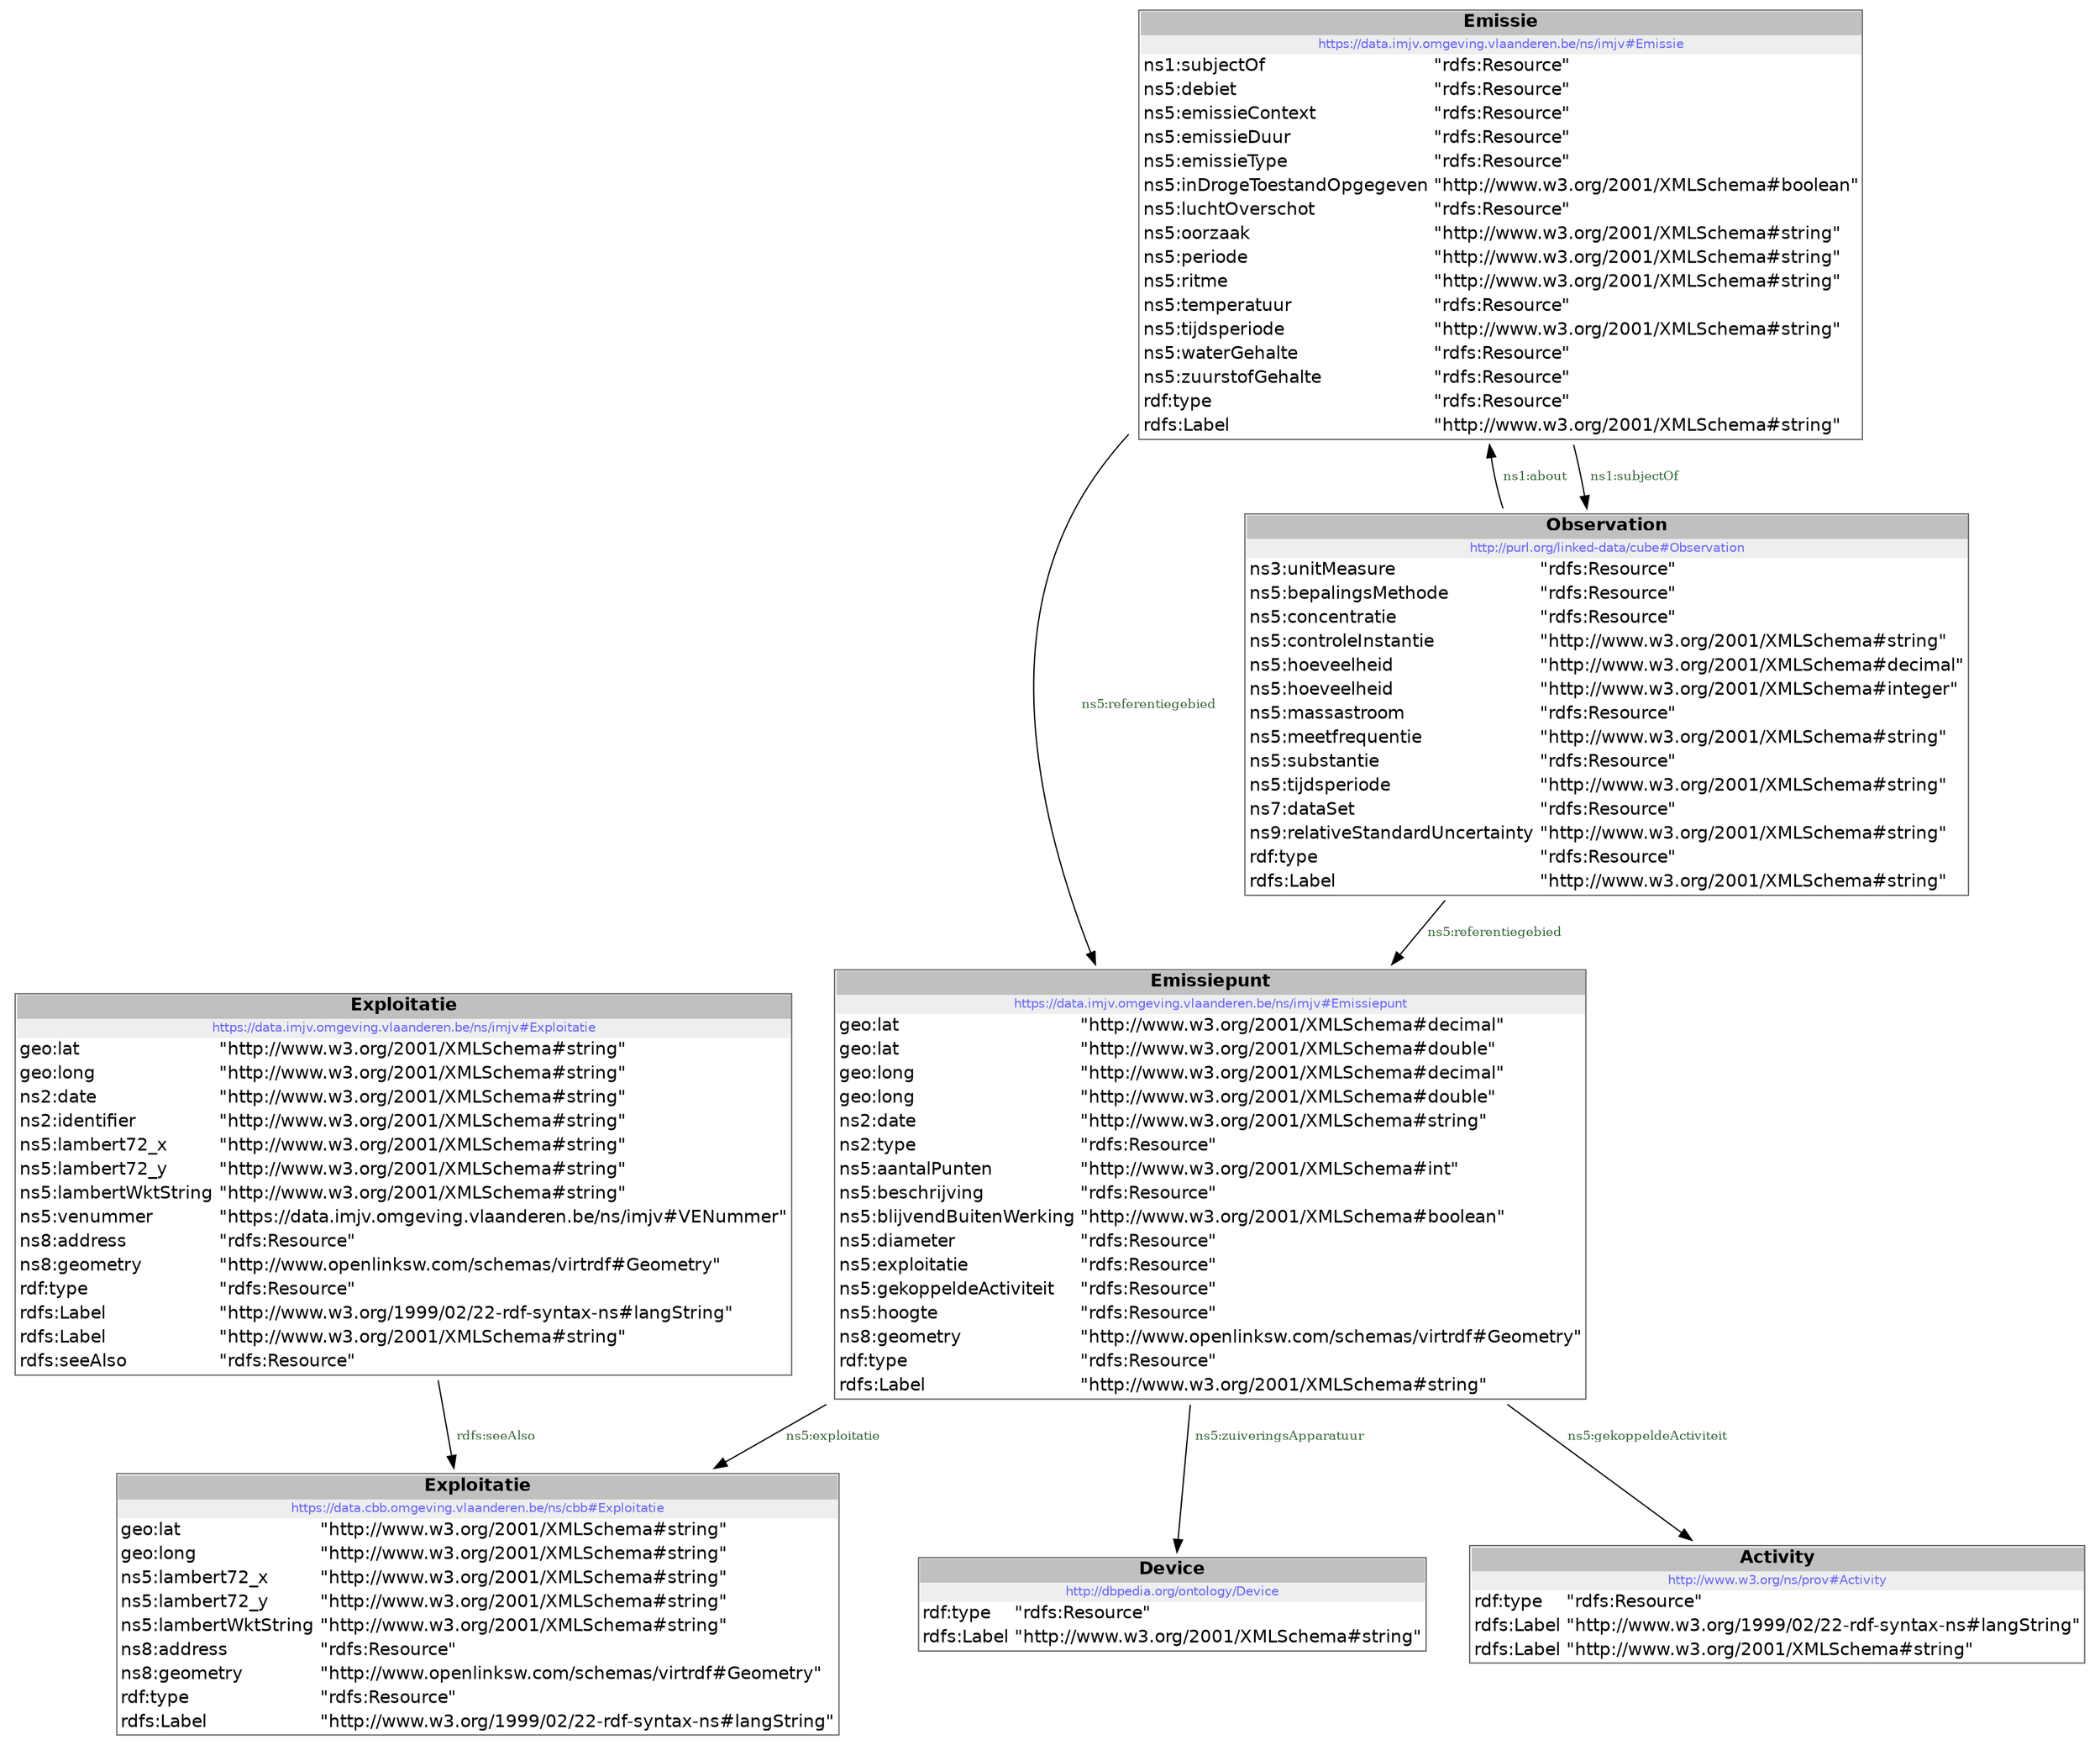 digraph { 
 node [ fontname="DejaVu Sans" ] ; 
	node1 -> node0 [ color=BLACK, label=< <font point-size='10' color='#336633'>ns5:referentiegebied</font> > ] ;
	node0 -> node5 [ color=BLACK, label=< <font point-size='10' color='#336633'>ns5:gekoppeldeActiviteit</font> > ] ;
	node3 -> node0 [ color=BLACK, label=< <font point-size='10' color='#336633'>ns5:referentiegebied</font> > ] ;
	node1 -> node3 [ color=BLACK, label=< <font point-size='10' color='#336633'>ns1:subjectOf</font> > ] ;
	node0 -> node4 [ color=BLACK, label=< <font point-size='10' color='#336633'>ns5:exploitatie</font> > ] ;
	node3 -> node1 [ color=BLACK, label=< <font point-size='10' color='#336633'>ns1:about</font> > ] ;
	node0 -> node6 [ color=BLACK, label=< <font point-size='10' color='#336633'>ns5:zuiveringsApparatuur</font> > ] ;
	node2 -> node4 [ color=BLACK, label=< <font point-size='10' color='#336633'>rdfs:seeAlso</font> > ] ;
# https://data.imjv.omgeving.vlaanderen.be/ns/imjv#Emissiepunt node0
node0 [ shape=none, color=black label=< <table color='#666666' cellborder='0' cellspacing='0' border='1'><tr><td colspan='2' bgcolor='grey'><B>Emissiepunt</B></td></tr><tr><td href='https://data.imjv.omgeving.vlaanderen.be/ns/imjv#Emissiepunt' bgcolor='#eeeeee' colspan='2'><font point-size='10' color='#6666ff'>https://data.imjv.omgeving.vlaanderen.be/ns/imjv#Emissiepunt</font></td></tr><tr><td align='left'>geo:lat</td><td align='left'>&quot;http://www.w3.org/2001/XMLSchema#decimal&quot;</td></tr><tr><td align='left'>geo:lat</td><td align='left'>&quot;http://www.w3.org/2001/XMLSchema#double&quot;</td></tr><tr><td align='left'>geo:long</td><td align='left'>&quot;http://www.w3.org/2001/XMLSchema#decimal&quot;</td></tr><tr><td align='left'>geo:long</td><td align='left'>&quot;http://www.w3.org/2001/XMLSchema#double&quot;</td></tr><tr><td align='left'>ns2:date</td><td align='left'>&quot;http://www.w3.org/2001/XMLSchema#string&quot;</td></tr><tr><td align='left'>ns2:type</td><td align='left'>&quot;rdfs:Resource&quot;</td></tr><tr><td align='left'>ns5:aantalPunten</td><td align='left'>&quot;http://www.w3.org/2001/XMLSchema#int&quot;</td></tr><tr><td align='left'>ns5:beschrijving</td><td align='left'>&quot;rdfs:Resource&quot;</td></tr><tr><td align='left'>ns5:blijvendBuitenWerking</td><td align='left'>&quot;http://www.w3.org/2001/XMLSchema#boolean&quot;</td></tr><tr><td align='left'>ns5:diameter</td><td align='left'>&quot;rdfs:Resource&quot;</td></tr><tr><td align='left'>ns5:exploitatie</td><td align='left'>&quot;rdfs:Resource&quot;</td></tr><tr><td align='left'>ns5:gekoppeldeActiviteit</td><td align='left'>&quot;rdfs:Resource&quot;</td></tr><tr><td align='left'>ns5:hoogte</td><td align='left'>&quot;rdfs:Resource&quot;</td></tr><tr><td align='left'>ns8:geometry</td><td align='left'>&quot;http://www.openlinksw.com/schemas/virtrdf#Geometry&quot;</td></tr><tr><td align='left'>rdf:type</td><td align='left'>&quot;rdfs:Resource&quot;</td></tr><tr><td align='left'>rdfs:Label</td><td align='left'>&quot;http://www.w3.org/2001/XMLSchema#string&quot;</td></tr></table> > ] 
# https://data.imjv.omgeving.vlaanderen.be/ns/imjv#Emissie node1
node1 [ shape=none, color=black label=< <table color='#666666' cellborder='0' cellspacing='0' border='1'><tr><td colspan='2' bgcolor='grey'><B>Emissie</B></td></tr><tr><td href='https://data.imjv.omgeving.vlaanderen.be/ns/imjv#Emissie' bgcolor='#eeeeee' colspan='2'><font point-size='10' color='#6666ff'>https://data.imjv.omgeving.vlaanderen.be/ns/imjv#Emissie</font></td></tr><tr><td align='left'>ns1:subjectOf</td><td align='left'>&quot;rdfs:Resource&quot;</td></tr><tr><td align='left'>ns5:debiet</td><td align='left'>&quot;rdfs:Resource&quot;</td></tr><tr><td align='left'>ns5:emissieContext</td><td align='left'>&quot;rdfs:Resource&quot;</td></tr><tr><td align='left'>ns5:emissieDuur</td><td align='left'>&quot;rdfs:Resource&quot;</td></tr><tr><td align='left'>ns5:emissieType</td><td align='left'>&quot;rdfs:Resource&quot;</td></tr><tr><td align='left'>ns5:inDrogeToestandOpgegeven</td><td align='left'>&quot;http://www.w3.org/2001/XMLSchema#boolean&quot;</td></tr><tr><td align='left'>ns5:luchtOverschot</td><td align='left'>&quot;rdfs:Resource&quot;</td></tr><tr><td align='left'>ns5:oorzaak</td><td align='left'>&quot;http://www.w3.org/2001/XMLSchema#string&quot;</td></tr><tr><td align='left'>ns5:periode</td><td align='left'>&quot;http://www.w3.org/2001/XMLSchema#string&quot;</td></tr><tr><td align='left'>ns5:ritme</td><td align='left'>&quot;http://www.w3.org/2001/XMLSchema#string&quot;</td></tr><tr><td align='left'>ns5:temperatuur</td><td align='left'>&quot;rdfs:Resource&quot;</td></tr><tr><td align='left'>ns5:tijdsperiode</td><td align='left'>&quot;http://www.w3.org/2001/XMLSchema#string&quot;</td></tr><tr><td align='left'>ns5:waterGehalte</td><td align='left'>&quot;rdfs:Resource&quot;</td></tr><tr><td align='left'>ns5:zuurstofGehalte</td><td align='left'>&quot;rdfs:Resource&quot;</td></tr><tr><td align='left'>rdf:type</td><td align='left'>&quot;rdfs:Resource&quot;</td></tr><tr><td align='left'>rdfs:Label</td><td align='left'>&quot;http://www.w3.org/2001/XMLSchema#string&quot;</td></tr></table> > ] 
# https://data.imjv.omgeving.vlaanderen.be/ns/imjv#Exploitatie node2
node2 [ shape=none, color=black label=< <table color='#666666' cellborder='0' cellspacing='0' border='1'><tr><td colspan='2' bgcolor='grey'><B>Exploitatie</B></td></tr><tr><td href='https://data.imjv.omgeving.vlaanderen.be/ns/imjv#Exploitatie' bgcolor='#eeeeee' colspan='2'><font point-size='10' color='#6666ff'>https://data.imjv.omgeving.vlaanderen.be/ns/imjv#Exploitatie</font></td></tr><tr><td align='left'>geo:lat</td><td align='left'>&quot;http://www.w3.org/2001/XMLSchema#string&quot;</td></tr><tr><td align='left'>geo:long</td><td align='left'>&quot;http://www.w3.org/2001/XMLSchema#string&quot;</td></tr><tr><td align='left'>ns2:date</td><td align='left'>&quot;http://www.w3.org/2001/XMLSchema#string&quot;</td></tr><tr><td align='left'>ns2:identifier</td><td align='left'>&quot;http://www.w3.org/2001/XMLSchema#string&quot;</td></tr><tr><td align='left'>ns5:lambert72_x</td><td align='left'>&quot;http://www.w3.org/2001/XMLSchema#string&quot;</td></tr><tr><td align='left'>ns5:lambert72_y</td><td align='left'>&quot;http://www.w3.org/2001/XMLSchema#string&quot;</td></tr><tr><td align='left'>ns5:lambertWktString</td><td align='left'>&quot;http://www.w3.org/2001/XMLSchema#string&quot;</td></tr><tr><td align='left'>ns5:venummer</td><td align='left'>&quot;https://data.imjv.omgeving.vlaanderen.be/ns/imjv#VENummer&quot;</td></tr><tr><td align='left'>ns8:address</td><td align='left'>&quot;rdfs:Resource&quot;</td></tr><tr><td align='left'>ns8:geometry</td><td align='left'>&quot;http://www.openlinksw.com/schemas/virtrdf#Geometry&quot;</td></tr><tr><td align='left'>rdf:type</td><td align='left'>&quot;rdfs:Resource&quot;</td></tr><tr><td align='left'>rdfs:Label</td><td align='left'>&quot;http://www.w3.org/1999/02/22-rdf-syntax-ns#langString&quot;</td></tr><tr><td align='left'>rdfs:Label</td><td align='left'>&quot;http://www.w3.org/2001/XMLSchema#string&quot;</td></tr><tr><td align='left'>rdfs:seeAlso</td><td align='left'>&quot;rdfs:Resource&quot;</td></tr></table> > ] 
# http://purl.org/linked-data/cube#Observation node3
node3 [ shape=none, color=black label=< <table color='#666666' cellborder='0' cellspacing='0' border='1'><tr><td colspan='2' bgcolor='grey'><B>Observation</B></td></tr><tr><td href='http://purl.org/linked-data/cube#Observation' bgcolor='#eeeeee' colspan='2'><font point-size='10' color='#6666ff'>http://purl.org/linked-data/cube#Observation</font></td></tr><tr><td align='left'>ns3:unitMeasure</td><td align='left'>&quot;rdfs:Resource&quot;</td></tr><tr><td align='left'>ns5:bepalingsMethode</td><td align='left'>&quot;rdfs:Resource&quot;</td></tr><tr><td align='left'>ns5:concentratie</td><td align='left'>&quot;rdfs:Resource&quot;</td></tr><tr><td align='left'>ns5:controleInstantie</td><td align='left'>&quot;http://www.w3.org/2001/XMLSchema#string&quot;</td></tr><tr><td align='left'>ns5:hoeveelheid</td><td align='left'>&quot;http://www.w3.org/2001/XMLSchema#decimal&quot;</td></tr><tr><td align='left'>ns5:hoeveelheid</td><td align='left'>&quot;http://www.w3.org/2001/XMLSchema#integer&quot;</td></tr><tr><td align='left'>ns5:massastroom</td><td align='left'>&quot;rdfs:Resource&quot;</td></tr><tr><td align='left'>ns5:meetfrequentie</td><td align='left'>&quot;http://www.w3.org/2001/XMLSchema#string&quot;</td></tr><tr><td align='left'>ns5:substantie</td><td align='left'>&quot;rdfs:Resource&quot;</td></tr><tr><td align='left'>ns5:tijdsperiode</td><td align='left'>&quot;http://www.w3.org/2001/XMLSchema#string&quot;</td></tr><tr><td align='left'>ns7:dataSet</td><td align='left'>&quot;rdfs:Resource&quot;</td></tr><tr><td align='left'>ns9:relativeStandardUncertainty</td><td align='left'>&quot;http://www.w3.org/2001/XMLSchema#string&quot;</td></tr><tr><td align='left'>rdf:type</td><td align='left'>&quot;rdfs:Resource&quot;</td></tr><tr><td align='left'>rdfs:Label</td><td align='left'>&quot;http://www.w3.org/2001/XMLSchema#string&quot;</td></tr></table> > ] 
# https://data.cbb.omgeving.vlaanderen.be/ns/cbb#Exploitatie node4
node4 [ shape=none, color=black label=< <table color='#666666' cellborder='0' cellspacing='0' border='1'><tr><td colspan='2' bgcolor='grey'><B>Exploitatie</B></td></tr><tr><td href='https://data.cbb.omgeving.vlaanderen.be/ns/cbb#Exploitatie' bgcolor='#eeeeee' colspan='2'><font point-size='10' color='#6666ff'>https://data.cbb.omgeving.vlaanderen.be/ns/cbb#Exploitatie</font></td></tr><tr><td align='left'>geo:lat</td><td align='left'>&quot;http://www.w3.org/2001/XMLSchema#string&quot;</td></tr><tr><td align='left'>geo:long</td><td align='left'>&quot;http://www.w3.org/2001/XMLSchema#string&quot;</td></tr><tr><td align='left'>ns5:lambert72_x</td><td align='left'>&quot;http://www.w3.org/2001/XMLSchema#string&quot;</td></tr><tr><td align='left'>ns5:lambert72_y</td><td align='left'>&quot;http://www.w3.org/2001/XMLSchema#string&quot;</td></tr><tr><td align='left'>ns5:lambertWktString</td><td align='left'>&quot;http://www.w3.org/2001/XMLSchema#string&quot;</td></tr><tr><td align='left'>ns8:address</td><td align='left'>&quot;rdfs:Resource&quot;</td></tr><tr><td align='left'>ns8:geometry</td><td align='left'>&quot;http://www.openlinksw.com/schemas/virtrdf#Geometry&quot;</td></tr><tr><td align='left'>rdf:type</td><td align='left'>&quot;rdfs:Resource&quot;</td></tr><tr><td align='left'>rdfs:Label</td><td align='left'>&quot;http://www.w3.org/1999/02/22-rdf-syntax-ns#langString&quot;</td></tr></table> > ] 
# http://www.w3.org/ns/prov#Activity node5
node5 [ shape=none, color=black label=< <table color='#666666' cellborder='0' cellspacing='0' border='1'><tr><td colspan='2' bgcolor='grey'><B>Activity</B></td></tr><tr><td href='http://www.w3.org/ns/prov#Activity' bgcolor='#eeeeee' colspan='2'><font point-size='10' color='#6666ff'>http://www.w3.org/ns/prov#Activity</font></td></tr><tr><td align='left'>rdf:type</td><td align='left'>&quot;rdfs:Resource&quot;</td></tr><tr><td align='left'>rdfs:Label</td><td align='left'>&quot;http://www.w3.org/1999/02/22-rdf-syntax-ns#langString&quot;</td></tr><tr><td align='left'>rdfs:Label</td><td align='left'>&quot;http://www.w3.org/2001/XMLSchema#string&quot;</td></tr></table> > ] 
# http://dbpedia.org/ontology/Device node6
node6 [ shape=none, color=black label=< <table color='#666666' cellborder='0' cellspacing='0' border='1'><tr><td colspan='2' bgcolor='grey'><B>Device</B></td></tr><tr><td href='http://dbpedia.org/ontology/Device' bgcolor='#eeeeee' colspan='2'><font point-size='10' color='#6666ff'>http://dbpedia.org/ontology/Device</font></td></tr><tr><td align='left'>rdf:type</td><td align='left'>&quot;rdfs:Resource&quot;</td></tr><tr><td align='left'>rdfs:Label</td><td align='left'>&quot;http://www.w3.org/2001/XMLSchema#string&quot;</td></tr></table> > ] 
}

